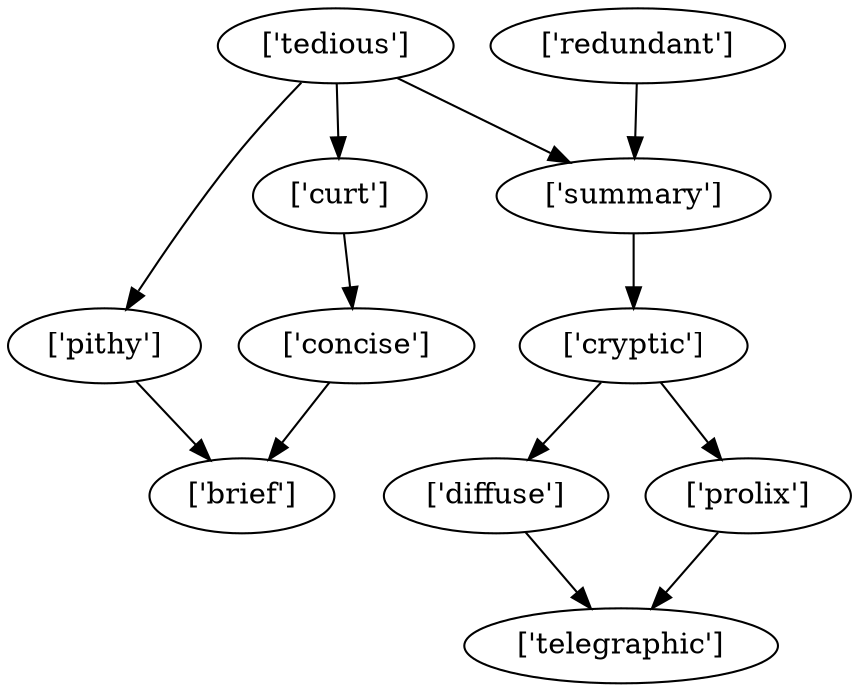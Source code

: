 strict digraph  {
	"['pithy']" -> "['brief']";
	"['concise']" -> "['brief']";
	"['redundant']" -> "['summary']";
	"['summary']" -> "['cryptic']";
	"['tedious']" -> "['pithy']";
	"['tedious']" -> "['summary']";
	"['tedious']" -> "['curt']";
	"['curt']" -> "['concise']";
	"['cryptic']" -> "['diffuse']";
	"['cryptic']" -> "['prolix']";
	"['diffuse']" -> "['telegraphic']";
	"['prolix']" -> "['telegraphic']";
}
